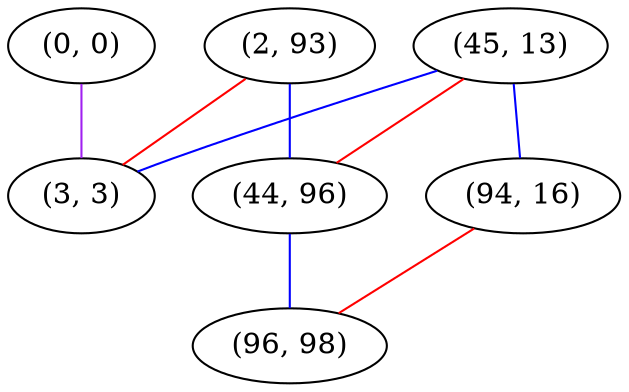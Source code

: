 graph "" {
"(2, 93)";
"(0, 0)";
"(45, 13)";
"(44, 96)";
"(94, 16)";
"(96, 98)";
"(3, 3)";
"(2, 93)" -- "(3, 3)"  [color=red, key=0, weight=1];
"(2, 93)" -- "(44, 96)"  [color=blue, key=0, weight=3];
"(0, 0)" -- "(3, 3)"  [color=purple, key=0, weight=4];
"(45, 13)" -- "(94, 16)"  [color=blue, key=0, weight=3];
"(45, 13)" -- "(3, 3)"  [color=blue, key=0, weight=3];
"(45, 13)" -- "(44, 96)"  [color=red, key=0, weight=1];
"(44, 96)" -- "(96, 98)"  [color=blue, key=0, weight=3];
"(94, 16)" -- "(96, 98)"  [color=red, key=0, weight=1];
}

